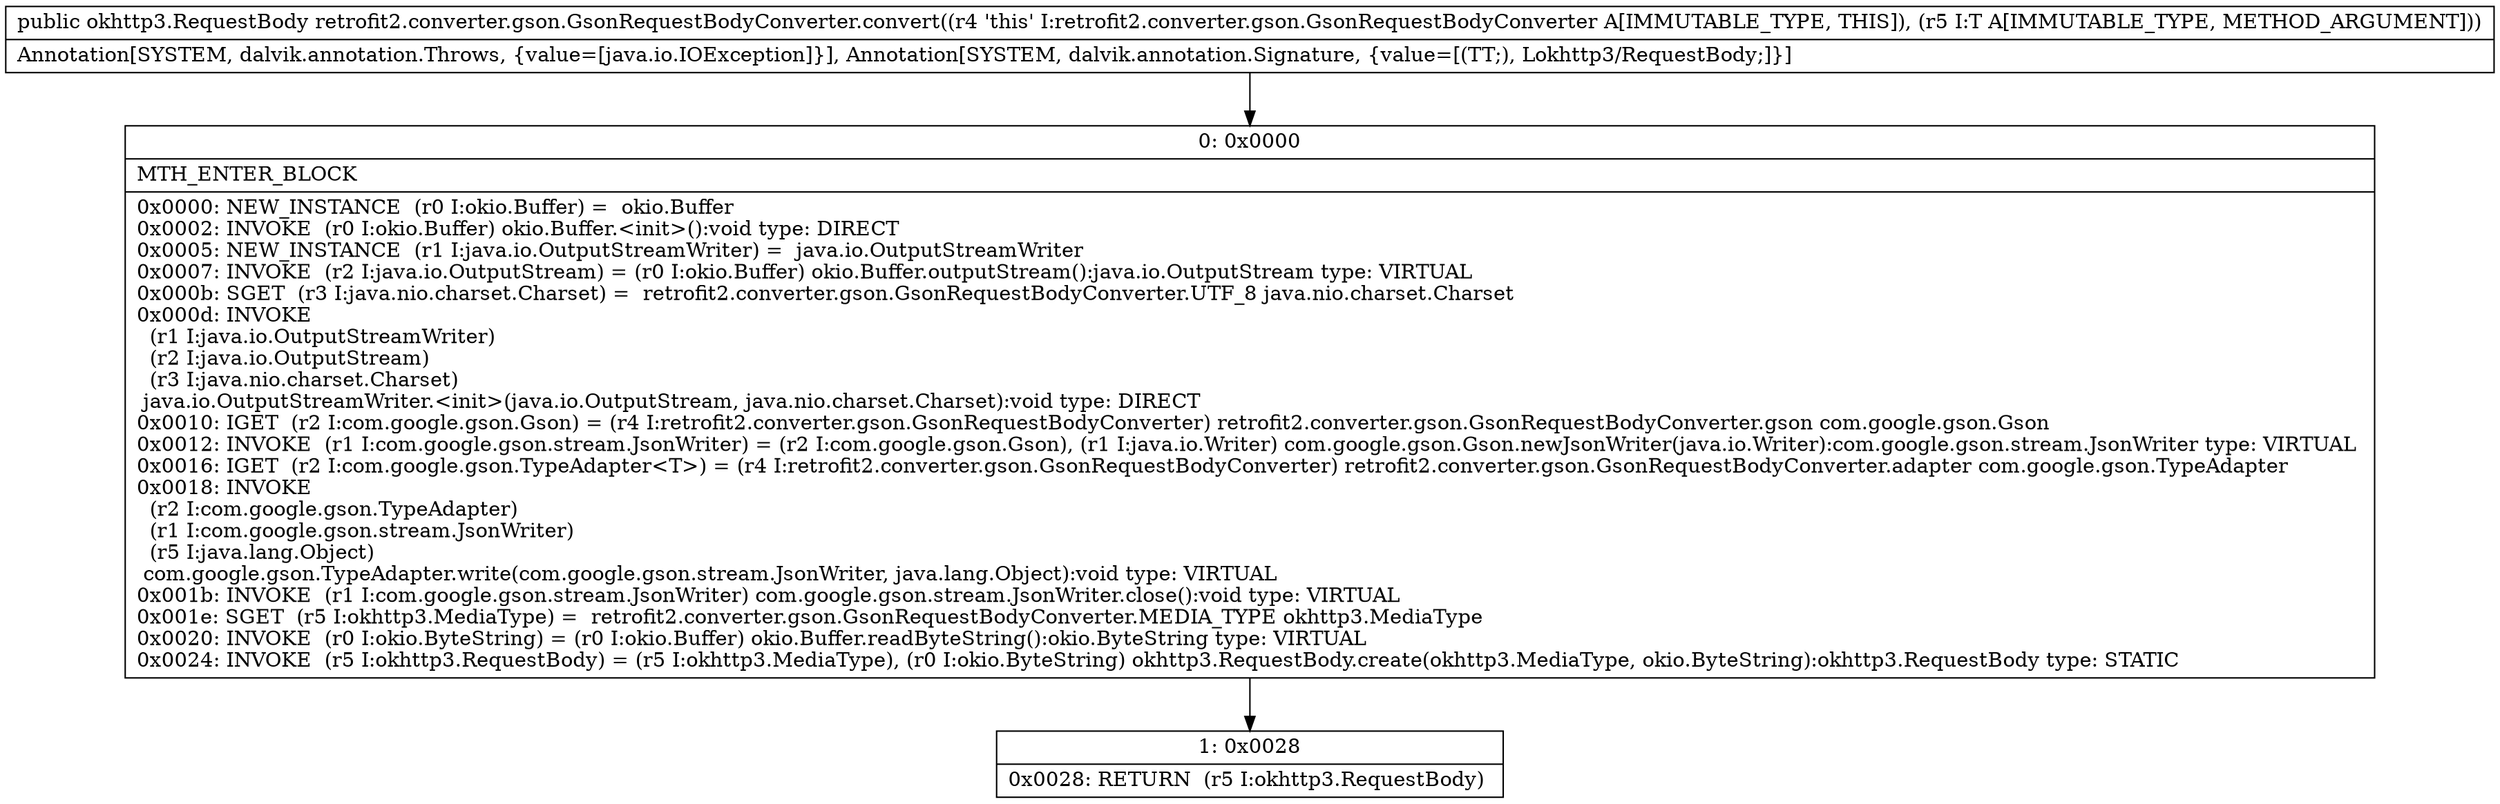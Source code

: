 digraph "CFG forretrofit2.converter.gson.GsonRequestBodyConverter.convert(Ljava\/lang\/Object;)Lokhttp3\/RequestBody;" {
Node_0 [shape=record,label="{0\:\ 0x0000|MTH_ENTER_BLOCK\l|0x0000: NEW_INSTANCE  (r0 I:okio.Buffer) =  okio.Buffer \l0x0002: INVOKE  (r0 I:okio.Buffer) okio.Buffer.\<init\>():void type: DIRECT \l0x0005: NEW_INSTANCE  (r1 I:java.io.OutputStreamWriter) =  java.io.OutputStreamWriter \l0x0007: INVOKE  (r2 I:java.io.OutputStream) = (r0 I:okio.Buffer) okio.Buffer.outputStream():java.io.OutputStream type: VIRTUAL \l0x000b: SGET  (r3 I:java.nio.charset.Charset) =  retrofit2.converter.gson.GsonRequestBodyConverter.UTF_8 java.nio.charset.Charset \l0x000d: INVOKE  \l  (r1 I:java.io.OutputStreamWriter)\l  (r2 I:java.io.OutputStream)\l  (r3 I:java.nio.charset.Charset)\l java.io.OutputStreamWriter.\<init\>(java.io.OutputStream, java.nio.charset.Charset):void type: DIRECT \l0x0010: IGET  (r2 I:com.google.gson.Gson) = (r4 I:retrofit2.converter.gson.GsonRequestBodyConverter) retrofit2.converter.gson.GsonRequestBodyConverter.gson com.google.gson.Gson \l0x0012: INVOKE  (r1 I:com.google.gson.stream.JsonWriter) = (r2 I:com.google.gson.Gson), (r1 I:java.io.Writer) com.google.gson.Gson.newJsonWriter(java.io.Writer):com.google.gson.stream.JsonWriter type: VIRTUAL \l0x0016: IGET  (r2 I:com.google.gson.TypeAdapter\<T\>) = (r4 I:retrofit2.converter.gson.GsonRequestBodyConverter) retrofit2.converter.gson.GsonRequestBodyConverter.adapter com.google.gson.TypeAdapter \l0x0018: INVOKE  \l  (r2 I:com.google.gson.TypeAdapter)\l  (r1 I:com.google.gson.stream.JsonWriter)\l  (r5 I:java.lang.Object)\l com.google.gson.TypeAdapter.write(com.google.gson.stream.JsonWriter, java.lang.Object):void type: VIRTUAL \l0x001b: INVOKE  (r1 I:com.google.gson.stream.JsonWriter) com.google.gson.stream.JsonWriter.close():void type: VIRTUAL \l0x001e: SGET  (r5 I:okhttp3.MediaType) =  retrofit2.converter.gson.GsonRequestBodyConverter.MEDIA_TYPE okhttp3.MediaType \l0x0020: INVOKE  (r0 I:okio.ByteString) = (r0 I:okio.Buffer) okio.Buffer.readByteString():okio.ByteString type: VIRTUAL \l0x0024: INVOKE  (r5 I:okhttp3.RequestBody) = (r5 I:okhttp3.MediaType), (r0 I:okio.ByteString) okhttp3.RequestBody.create(okhttp3.MediaType, okio.ByteString):okhttp3.RequestBody type: STATIC \l}"];
Node_1 [shape=record,label="{1\:\ 0x0028|0x0028: RETURN  (r5 I:okhttp3.RequestBody) \l}"];
MethodNode[shape=record,label="{public okhttp3.RequestBody retrofit2.converter.gson.GsonRequestBodyConverter.convert((r4 'this' I:retrofit2.converter.gson.GsonRequestBodyConverter A[IMMUTABLE_TYPE, THIS]), (r5 I:T A[IMMUTABLE_TYPE, METHOD_ARGUMENT]))  | Annotation[SYSTEM, dalvik.annotation.Throws, \{value=[java.io.IOException]\}], Annotation[SYSTEM, dalvik.annotation.Signature, \{value=[(TT;), Lokhttp3\/RequestBody;]\}]\l}"];
MethodNode -> Node_0;
Node_0 -> Node_1;
}


